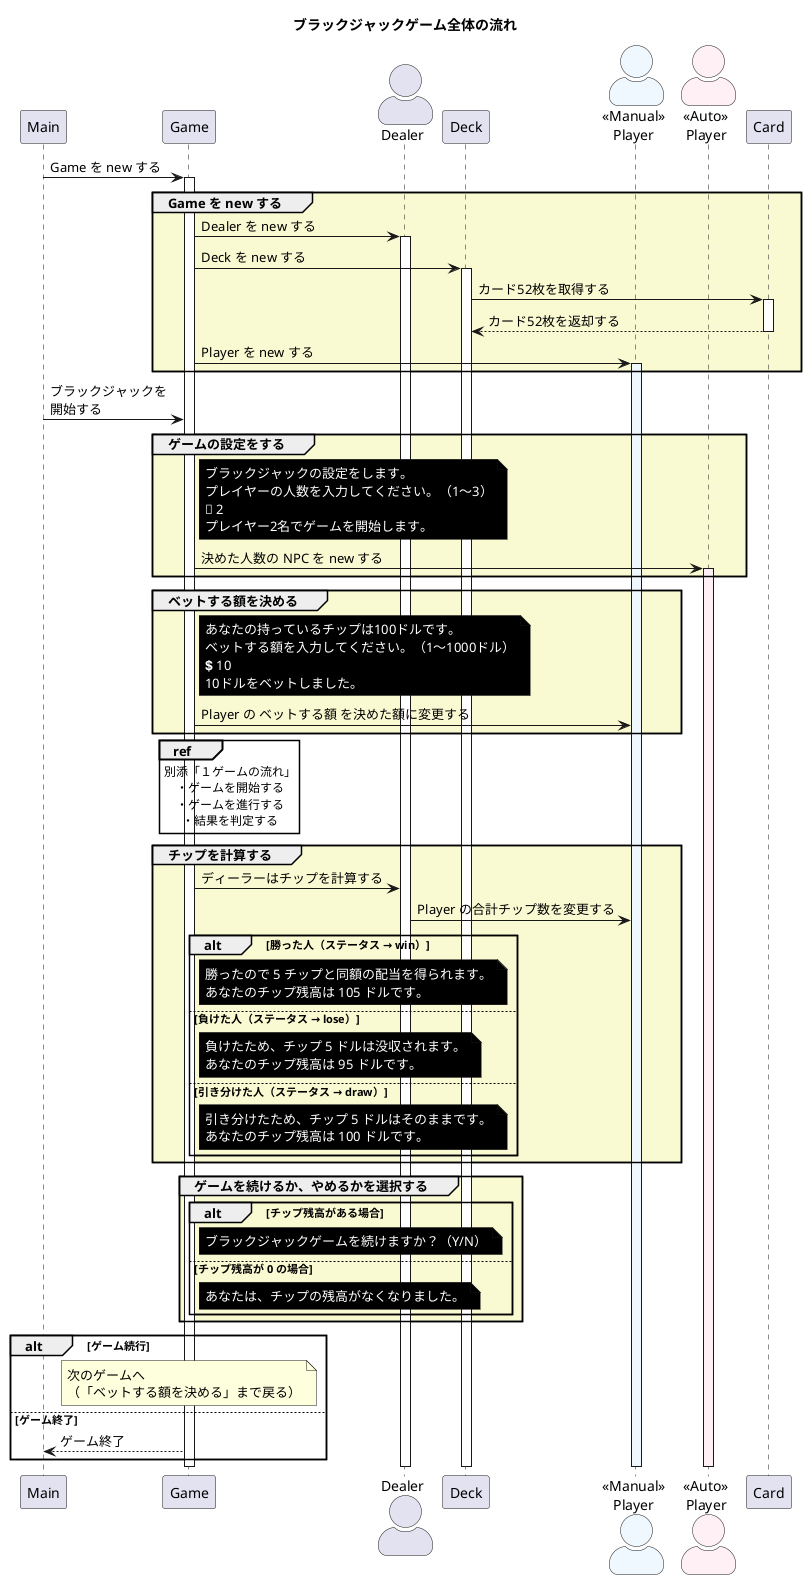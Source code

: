 @startuml Blackjack

title ブラックジャックゲーム全体の流れ

skinparam responseMessageBelowArrow true
skinparam actorStyle awesome

participant Main order 10
participant Game order 20
actor Dealer order 30
participant Deck order 40
actor "<<Manual>>\nPlayer" as mp order 50 #AliceBlue
actor "<<Auto>>\nPlayer" as ap order 60 #LavenderBlush
participant Card order 70

Main -> Game : Game を new する

group #LightGoldenRodYellow Game を new する
  activate Game
  Game ->  Dealer : Dealer を new する
  activate  Dealer
  Game -> Deck : Deck を new する
  activate Deck
  Deck -> Card : カード52枚を取得する
  activate Card
  Card --> Deck : カード52枚を返却する
  deactivate Card

  Game -> mp : Player を new する
  activate mp #AliceBlue
end

Main -> Game : ブラックジャックを\n開始する

group #LightGoldenRodYellow ゲームの設定をする
  note right Game #Black
  <font color="white">ブラックジャックの設定をします。
  <font color="white">プレイヤーの人数を入力してください。（1〜3）
  <font color="white">🙋‍ 2
  <font color="white">プレイヤー2名でゲームを開始します。
  end note

  Game -> ap : 決めた人数の NPC を new する
  activate ap #LavenderBlush
end

group #LightGoldenRodYellow ベットする額を決める
  note right Game #Black
  <font color="white">あなたの持っているチップは100ドルです。
  <font color="white">ベットする額を入力してください。（1〜1000ドル）
  <font color="white">💲 10
  <font color="white">10ドルをベットしました。
  end note
  Game -> mp : Player の ベットする額 を決めた額に変更する
end

ref over Game
  別添「１ゲームの流れ」
  ・ゲームを開始する
  ・ゲームを進行する
  ・結果を判定する
end ref

group #LightGoldenRodYellow チップを計算する
    Game -> Dealer : ディーラーはチップを計算する
    Dealer -> mp : Player の合計チップ数を変更する

    alt 勝った人（ステータス → win）
      note right Game #Black
        <font color="white">勝ったので 5 チップと同額の配当を得られます。
        <font color="white">あなたのチップ残高は 105 ドルです。
      end note

    else 負けた人（ステータス → lose）
      note right Game #Black
        <font color="white">負けたため、チップ 5 ドルは没収されます。
        <font color="white">あなたのチップ残高は 95 ドルです。
      end note
    else 引き分けた人（ステータス → draw）
      note right Game #Black
        <font color="white">引き分けたため、チップ 5 ドルはそのままです。
        <font color="white">あなたのチップ残高は 100 ドルです。
      end note
    end
end

group #LightGoldenRodYellow ゲームを続けるか、やめるかを選択する

    alt チップ残高がある場合
      note right Game #Black
        <font color="white">ブラックジャックゲームを続けますか？（Y/N）
      end note
    else チップ残高が 0 の場合
      note right Game #Black
        <font color="white">あなたは、チップの残高がなくなりました。
      end note
    end
end
alt ゲーム続行
  note over Game
    次のゲームへ
    （「ベットする額を決める」まで戻る）
  end note
else ゲーム終了
  Game --> Main : ゲーム終了
end
  deactivate Dealer
  deactivate mp
  deactivate ap
  deactivate Deck
deactivate Game
@enduml
